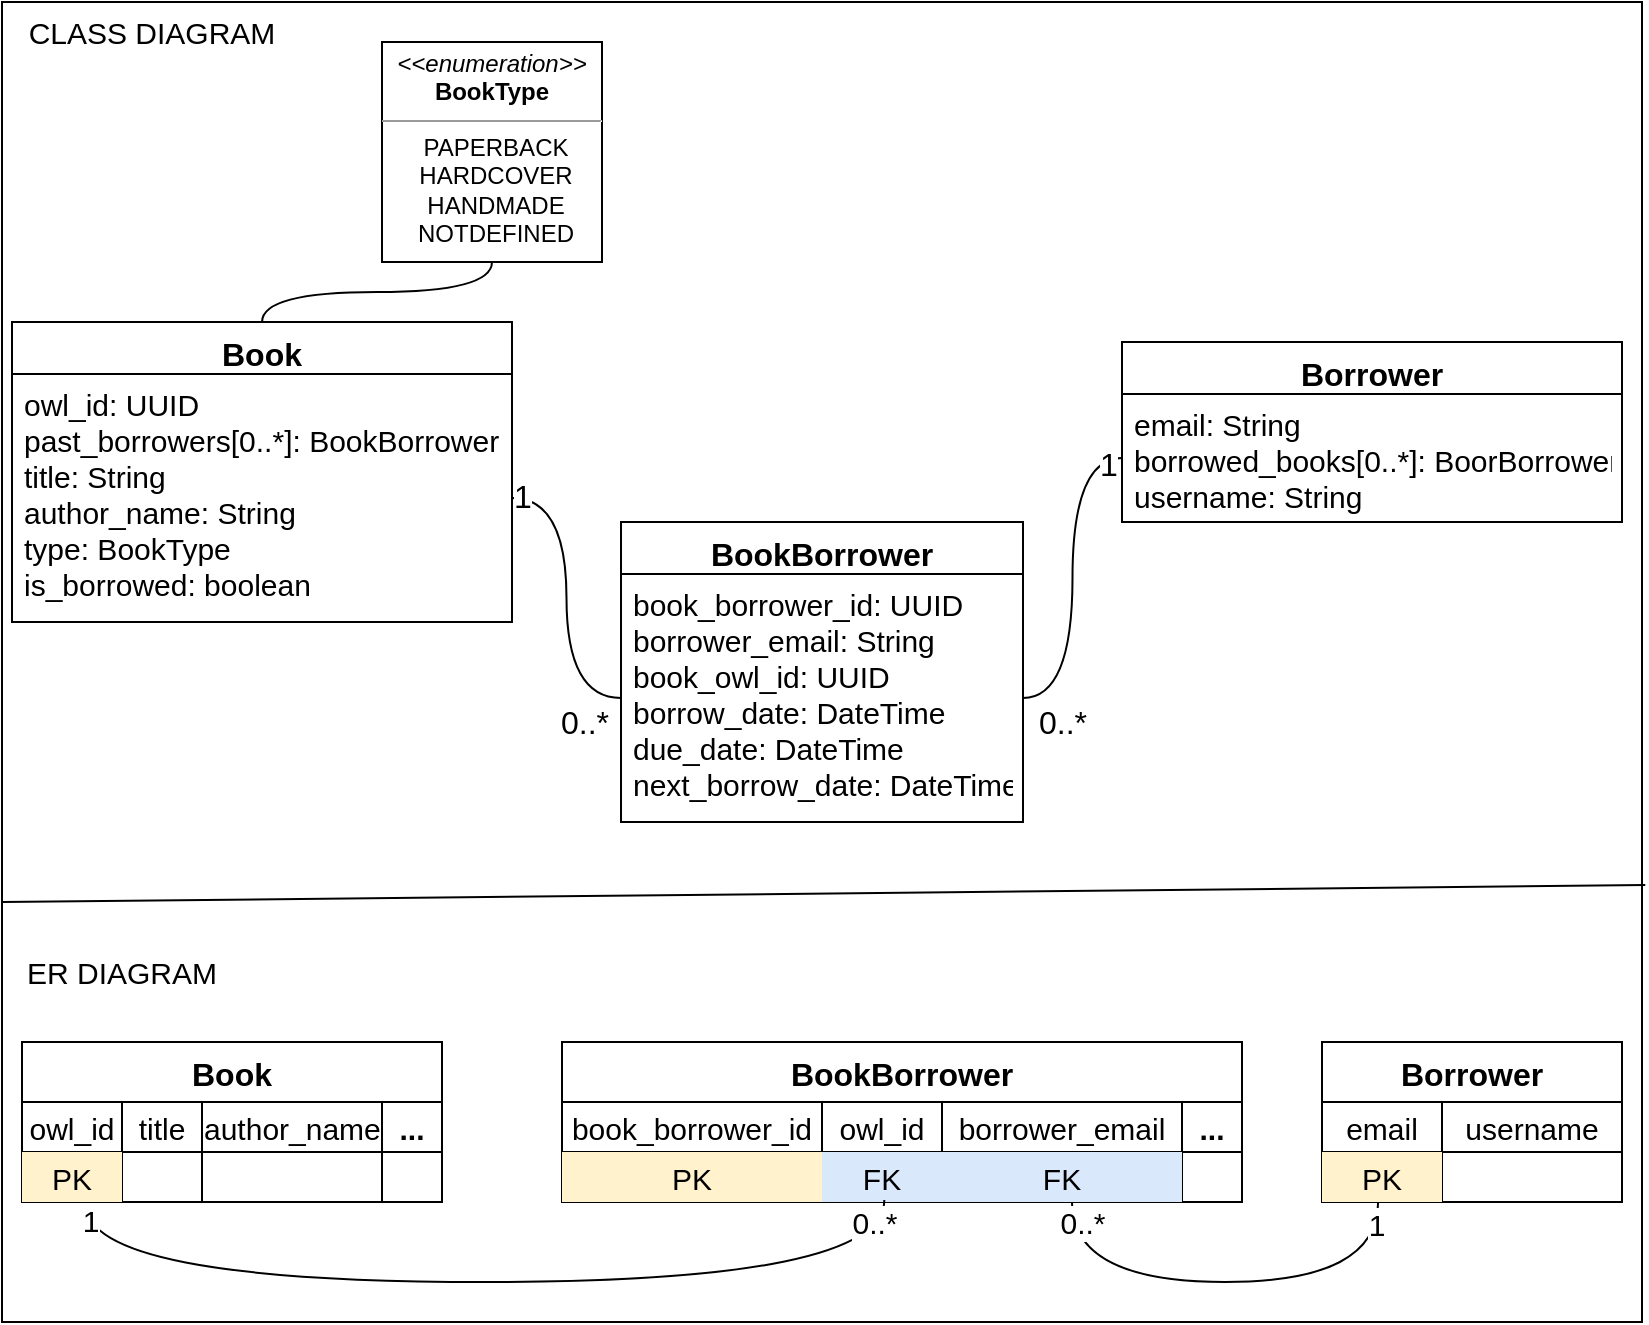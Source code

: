 <mxfile version="20.8.4" type="device"><diagram id="zBIR7R4qxC9TFQk_XNGo" name="Page-1"><mxGraphModel dx="880" dy="544" grid="1" gridSize="10" guides="1" tooltips="1" connect="1" arrows="1" fold="1" page="1" pageScale="1" pageWidth="827" pageHeight="1169" background="none" math="0" shadow="0"><root><mxCell id="0"/><mxCell id="1" parent="0"/><mxCell id="doiPU5CwBhZXD-44V-gz-80" value="" style="rounded=0;whiteSpace=wrap;html=1;fontSize=15;" parent="1" vertex="1"><mxGeometry width="820" height="660" as="geometry"/></mxCell><mxCell id="doiPU5CwBhZXD-44V-gz-1" value="Book" style="swimlane;fontStyle=1;align=center;verticalAlign=top;childLayout=stackLayout;horizontal=1;startSize=26;horizontalStack=0;resizeParent=1;resizeParentMax=0;resizeLast=0;collapsible=1;marginBottom=0;fontSize=16;" parent="1" vertex="1"><mxGeometry x="5" y="160" width="250" height="150" as="geometry"/></mxCell><mxCell id="doiPU5CwBhZXD-44V-gz-2" value="owl_id: UUID&#10;past_borrowers[0..*]: BookBorrower&#10;title: String&#10;author_name: String&#10;type: BookType&#10;is_borrowed: boolean" style="text;strokeColor=none;fillColor=none;align=left;verticalAlign=top;spacingLeft=4;spacingRight=4;overflow=hidden;rotatable=0;points=[[0,0.5],[1,0.5]];portConstraint=eastwest;fontSize=15;" parent="doiPU5CwBhZXD-44V-gz-1" vertex="1"><mxGeometry y="26" width="250" height="124" as="geometry"/></mxCell><mxCell id="doiPU5CwBhZXD-44V-gz-10" value="&lt;p style=&quot;margin: 4px 0px 0px;&quot;&gt;&lt;i&gt;&amp;lt;&amp;lt;enumeration&amp;gt;&amp;gt;&lt;/i&gt;&lt;br&gt;&lt;b&gt;BookType&lt;/b&gt;&lt;/p&gt;&lt;hr size=&quot;1&quot;&gt;&lt;p style=&quot;margin:0px;margin-left:4px;&quot;&gt;PAPERBACK&lt;/p&gt;&lt;p style=&quot;margin:0px;margin-left:4px;&quot;&gt;HARDCOVER&lt;/p&gt;&lt;p style=&quot;margin:0px;margin-left:4px;&quot;&gt;HANDMADE&lt;/p&gt;&lt;p style=&quot;margin:0px;margin-left:4px;&quot;&gt;NOTDEFINED&lt;/p&gt;" style="verticalAlign=top;align=center;overflow=fill;fontSize=12;fontFamily=Helvetica;html=1;" parent="1" vertex="1"><mxGeometry x="190" y="20" width="110" height="110" as="geometry"/></mxCell><mxCell id="doiPU5CwBhZXD-44V-gz-15" value="BookBorrower" style="swimlane;fontStyle=1;align=center;verticalAlign=top;childLayout=stackLayout;horizontal=1;startSize=26;horizontalStack=0;resizeParent=1;resizeParentMax=0;resizeLast=0;collapsible=1;marginBottom=0;fontSize=16;" parent="1" vertex="1"><mxGeometry x="309.5" y="260" width="201" height="150" as="geometry"/></mxCell><mxCell id="doiPU5CwBhZXD-44V-gz-16" value="book_borrower_id: UUID&#10;borrower_email: String&#10;book_owl_id: UUID&#10;borrow_date: DateTime&#10;due_date: DateTime&#10;next_borrow_date: DateTime" style="text;strokeColor=none;fillColor=none;align=left;verticalAlign=top;spacingLeft=4;spacingRight=4;overflow=hidden;rotatable=0;points=[[0,0.5],[1,0.5]];portConstraint=eastwest;fontSize=15;" parent="doiPU5CwBhZXD-44V-gz-15" vertex="1"><mxGeometry y="26" width="201" height="124" as="geometry"/></mxCell><mxCell id="doiPU5CwBhZXD-44V-gz-19" value="Borrower" style="swimlane;fontStyle=1;align=center;verticalAlign=top;childLayout=stackLayout;horizontal=1;startSize=26;horizontalStack=0;resizeParent=1;resizeParentMax=0;resizeLast=0;collapsible=1;marginBottom=0;fontSize=16;" parent="1" vertex="1"><mxGeometry x="560" y="170" width="250" height="90" as="geometry"/></mxCell><mxCell id="doiPU5CwBhZXD-44V-gz-20" value="email: String&#10;borrowed_books[0..*]: BoorBorrower&#10;username: String" style="text;strokeColor=none;fillColor=none;align=left;verticalAlign=top;spacingLeft=4;spacingRight=4;overflow=hidden;rotatable=0;points=[[0,0.5],[1,0.5]];portConstraint=eastwest;fontSize=15;" parent="doiPU5CwBhZXD-44V-gz-19" vertex="1"><mxGeometry y="26" width="250" height="64" as="geometry"/></mxCell><mxCell id="doiPU5CwBhZXD-44V-gz-23" value="" style="endArrow=none;html=1;rounded=0;fontSize=12;startSize=8;endSize=8;curved=1;entryX=1;entryY=0.5;entryDx=0;entryDy=0;edgeStyle=orthogonalEdgeStyle;" parent="1" source="doiPU5CwBhZXD-44V-gz-16" target="doiPU5CwBhZXD-44V-gz-2" edge="1"><mxGeometry width="50" height="50" relative="1" as="geometry"><mxPoint x="260" y="238" as="sourcePoint"/><mxPoint x="450" y="220" as="targetPoint"/></mxGeometry></mxCell><mxCell id="doiPU5CwBhZXD-44V-gz-32" value="1" style="edgeLabel;html=1;align=center;verticalAlign=middle;resizable=0;points=[];fontSize=16;" parent="doiPU5CwBhZXD-44V-gz-23" vertex="1" connectable="0"><mxGeometry x="0.941" y="-1" relative="1" as="geometry"><mxPoint as="offset"/></mxGeometry></mxCell><mxCell id="doiPU5CwBhZXD-44V-gz-33" value="0..*" style="edgeLabel;html=1;align=center;verticalAlign=middle;resizable=0;points=[];fontSize=16;" parent="doiPU5CwBhZXD-44V-gz-23" vertex="1" connectable="0"><mxGeometry x="-0.93" relative="1" as="geometry"><mxPoint x="-13" y="12" as="offset"/></mxGeometry></mxCell><mxCell id="doiPU5CwBhZXD-44V-gz-24" value="" style="endArrow=none;html=1;rounded=0;fontSize=12;startSize=8;endSize=8;curved=1;entryX=0.5;entryY=1;entryDx=0;entryDy=0;exitX=0.5;exitY=0;exitDx=0;exitDy=0;edgeStyle=orthogonalEdgeStyle;" parent="1" source="doiPU5CwBhZXD-44V-gz-1" target="doiPU5CwBhZXD-44V-gz-10" edge="1"><mxGeometry width="50" height="50" relative="1" as="geometry"><mxPoint x="400" y="270" as="sourcePoint"/><mxPoint x="450" y="220" as="targetPoint"/></mxGeometry></mxCell><mxCell id="doiPU5CwBhZXD-44V-gz-31" value="" style="endArrow=none;html=1;rounded=0;fontSize=12;startSize=8;endSize=8;curved=1;exitX=1;exitY=0.5;exitDx=0;exitDy=0;entryX=0;entryY=0.5;entryDx=0;entryDy=0;edgeStyle=orthogonalEdgeStyle;" parent="1" source="doiPU5CwBhZXD-44V-gz-16" target="doiPU5CwBhZXD-44V-gz-20" edge="1"><mxGeometry width="50" height="50" relative="1" as="geometry"><mxPoint x="360" y="300" as="sourcePoint"/><mxPoint x="680" y="350" as="targetPoint"/></mxGeometry></mxCell><mxCell id="doiPU5CwBhZXD-44V-gz-34" value="0..*" style="edgeLabel;html=1;align=center;verticalAlign=middle;resizable=0;points=[];fontSize=16;" parent="doiPU5CwBhZXD-44V-gz-31" vertex="1" connectable="0"><mxGeometry x="-0.891" y="6" relative="1" as="geometry"><mxPoint x="10" y="18" as="offset"/></mxGeometry></mxCell><mxCell id="doiPU5CwBhZXD-44V-gz-35" value="1" style="edgeLabel;html=1;align=center;verticalAlign=middle;resizable=0;points=[];fontSize=16;" parent="doiPU5CwBhZXD-44V-gz-31" vertex="1" connectable="0"><mxGeometry x="0.915" y="-3" relative="1" as="geometry"><mxPoint as="offset"/></mxGeometry></mxCell><mxCell id="doiPU5CwBhZXD-44V-gz-36" value="Book" style="shape=table;startSize=30;container=1;collapsible=0;childLayout=tableLayout;fontStyle=1;align=center;fontSize=16;" parent="1" vertex="1"><mxGeometry x="10" y="520" width="210" height="80" as="geometry"/></mxCell><mxCell id="doiPU5CwBhZXD-44V-gz-37" value="" style="shape=tableRow;horizontal=0;startSize=0;swimlaneHead=0;swimlaneBody=0;top=0;left=0;bottom=0;right=0;collapsible=0;dropTarget=0;fillColor=none;points=[[0,0.5],[1,0.5]];portConstraint=eastwest;fontSize=16;" parent="doiPU5CwBhZXD-44V-gz-36" vertex="1"><mxGeometry y="30" width="210" height="25" as="geometry"/></mxCell><mxCell id="doiPU5CwBhZXD-44V-gz-38" value="owl_id" style="shape=partialRectangle;html=1;whiteSpace=wrap;connectable=0;fillColor=none;top=0;left=0;bottom=0;right=0;overflow=hidden;fontSize=15;" parent="doiPU5CwBhZXD-44V-gz-37" vertex="1"><mxGeometry width="50" height="25" as="geometry"><mxRectangle width="50" height="25" as="alternateBounds"/></mxGeometry></mxCell><mxCell id="doiPU5CwBhZXD-44V-gz-39" value="title" style="shape=partialRectangle;html=1;whiteSpace=wrap;connectable=0;fillColor=none;top=0;left=0;bottom=0;right=0;overflow=hidden;fontSize=15;" parent="doiPU5CwBhZXD-44V-gz-37" vertex="1"><mxGeometry x="50" width="40" height="25" as="geometry"><mxRectangle width="40" height="25" as="alternateBounds"/></mxGeometry></mxCell><mxCell id="doiPU5CwBhZXD-44V-gz-40" value="author_name" style="shape=partialRectangle;html=1;whiteSpace=wrap;connectable=0;fillColor=none;top=0;left=0;bottom=0;right=0;overflow=hidden;fontSize=15;" parent="doiPU5CwBhZXD-44V-gz-37" vertex="1"><mxGeometry x="90" width="90" height="25" as="geometry"><mxRectangle width="90" height="25" as="alternateBounds"/></mxGeometry></mxCell><mxCell id="doiPU5CwBhZXD-44V-gz-49" value="&lt;b&gt;...&lt;/b&gt;" style="shape=partialRectangle;html=1;whiteSpace=wrap;connectable=0;fillColor=none;top=0;left=0;bottom=0;right=0;overflow=hidden;fontSize=15;" parent="doiPU5CwBhZXD-44V-gz-37" vertex="1"><mxGeometry x="180" width="30" height="25" as="geometry"><mxRectangle width="30" height="25" as="alternateBounds"/></mxGeometry></mxCell><mxCell id="doiPU5CwBhZXD-44V-gz-41" value="" style="shape=tableRow;horizontal=0;startSize=0;swimlaneHead=0;swimlaneBody=0;top=0;left=0;bottom=0;right=0;collapsible=0;dropTarget=0;fillColor=none;points=[[0,0.5],[1,0.5]];portConstraint=eastwest;fontSize=16;" parent="doiPU5CwBhZXD-44V-gz-36" vertex="1"><mxGeometry y="55" width="210" height="25" as="geometry"/></mxCell><mxCell id="doiPU5CwBhZXD-44V-gz-42" value="PK" style="shape=partialRectangle;html=1;whiteSpace=wrap;connectable=0;fillColor=#fff2cc;top=0;left=0;bottom=0;right=0;overflow=hidden;fontSize=15;strokeColor=#d6b656;" parent="doiPU5CwBhZXD-44V-gz-41" vertex="1"><mxGeometry width="50" height="25" as="geometry"><mxRectangle width="50" height="25" as="alternateBounds"/></mxGeometry></mxCell><mxCell id="doiPU5CwBhZXD-44V-gz-43" value="" style="shape=partialRectangle;html=1;whiteSpace=wrap;connectable=0;fillColor=none;top=0;left=0;bottom=0;right=0;overflow=hidden;fontSize=15;" parent="doiPU5CwBhZXD-44V-gz-41" vertex="1"><mxGeometry x="50" width="40" height="25" as="geometry"><mxRectangle width="40" height="25" as="alternateBounds"/></mxGeometry></mxCell><mxCell id="doiPU5CwBhZXD-44V-gz-44" value="" style="shape=partialRectangle;html=1;whiteSpace=wrap;connectable=0;fillColor=none;top=0;left=0;bottom=0;right=0;overflow=hidden;fontSize=15;" parent="doiPU5CwBhZXD-44V-gz-41" vertex="1"><mxGeometry x="90" width="90" height="25" as="geometry"><mxRectangle width="90" height="25" as="alternateBounds"/></mxGeometry></mxCell><mxCell id="doiPU5CwBhZXD-44V-gz-50" style="shape=partialRectangle;html=1;whiteSpace=wrap;connectable=0;fillColor=none;top=0;left=0;bottom=0;right=0;overflow=hidden;fontSize=15;" parent="doiPU5CwBhZXD-44V-gz-41" vertex="1"><mxGeometry x="180" width="30" height="25" as="geometry"><mxRectangle width="30" height="25" as="alternateBounds"/></mxGeometry></mxCell><mxCell id="doiPU5CwBhZXD-44V-gz-51" value="BookBorrower" style="shape=table;startSize=30;container=1;collapsible=0;childLayout=tableLayout;fontStyle=1;align=center;fontSize=16;" parent="1" vertex="1"><mxGeometry x="280" y="520" width="340" height="80" as="geometry"/></mxCell><mxCell id="doiPU5CwBhZXD-44V-gz-52" value="" style="shape=tableRow;horizontal=0;startSize=0;swimlaneHead=0;swimlaneBody=0;top=0;left=0;bottom=0;right=0;collapsible=0;dropTarget=0;fillColor=none;points=[[0,0.5],[1,0.5]];portConstraint=eastwest;fontSize=16;" parent="doiPU5CwBhZXD-44V-gz-51" vertex="1"><mxGeometry y="30" width="340" height="25" as="geometry"/></mxCell><mxCell id="doiPU5CwBhZXD-44V-gz-53" value="book_borrower_id" style="shape=partialRectangle;html=1;whiteSpace=wrap;connectable=0;fillColor=none;top=0;left=0;bottom=0;right=0;overflow=hidden;fontSize=15;" parent="doiPU5CwBhZXD-44V-gz-52" vertex="1"><mxGeometry width="130" height="25" as="geometry"><mxRectangle width="130" height="25" as="alternateBounds"/></mxGeometry></mxCell><mxCell id="doiPU5CwBhZXD-44V-gz-54" value="owl_id" style="shape=partialRectangle;html=1;whiteSpace=wrap;connectable=0;fillColor=none;top=0;left=0;bottom=0;right=0;overflow=hidden;fontSize=15;" parent="doiPU5CwBhZXD-44V-gz-52" vertex="1"><mxGeometry x="130" width="60" height="25" as="geometry"><mxRectangle width="60" height="25" as="alternateBounds"/></mxGeometry></mxCell><mxCell id="doiPU5CwBhZXD-44V-gz-55" value="borrower_email" style="shape=partialRectangle;html=1;whiteSpace=wrap;connectable=0;fillColor=none;top=0;left=0;bottom=0;right=0;overflow=hidden;fontSize=15;" parent="doiPU5CwBhZXD-44V-gz-52" vertex="1"><mxGeometry x="190" width="120" height="25" as="geometry"><mxRectangle width="120" height="25" as="alternateBounds"/></mxGeometry></mxCell><mxCell id="doiPU5CwBhZXD-44V-gz-56" value="&lt;b&gt;...&lt;/b&gt;" style="shape=partialRectangle;html=1;whiteSpace=wrap;connectable=0;fillColor=none;top=0;left=0;bottom=0;right=0;overflow=hidden;fontSize=15;" parent="doiPU5CwBhZXD-44V-gz-52" vertex="1"><mxGeometry x="310" width="30" height="25" as="geometry"><mxRectangle width="30" height="25" as="alternateBounds"/></mxGeometry></mxCell><mxCell id="doiPU5CwBhZXD-44V-gz-57" value="" style="shape=tableRow;horizontal=0;startSize=0;swimlaneHead=0;swimlaneBody=0;top=0;left=0;bottom=0;right=0;collapsible=0;dropTarget=0;fillColor=none;points=[[0,0.5],[1,0.5]];portConstraint=eastwest;fontSize=16;" parent="doiPU5CwBhZXD-44V-gz-51" vertex="1"><mxGeometry y="55" width="340" height="25" as="geometry"/></mxCell><mxCell id="doiPU5CwBhZXD-44V-gz-58" value="PK" style="shape=partialRectangle;html=1;whiteSpace=wrap;connectable=0;fillColor=#fff2cc;top=0;left=0;bottom=0;right=0;overflow=hidden;fontSize=15;strokeColor=#d6b656;" parent="doiPU5CwBhZXD-44V-gz-57" vertex="1"><mxGeometry width="130" height="25" as="geometry"><mxRectangle width="130" height="25" as="alternateBounds"/></mxGeometry></mxCell><mxCell id="doiPU5CwBhZXD-44V-gz-59" value="FK" style="shape=partialRectangle;html=1;whiteSpace=wrap;connectable=0;fillColor=#dae8fc;top=0;left=0;bottom=0;right=0;overflow=hidden;fontSize=15;strokeColor=#6c8ebf;" parent="doiPU5CwBhZXD-44V-gz-57" vertex="1"><mxGeometry x="130" width="60" height="25" as="geometry"><mxRectangle width="60" height="25" as="alternateBounds"/></mxGeometry></mxCell><mxCell id="doiPU5CwBhZXD-44V-gz-60" value="FK" style="shape=partialRectangle;html=1;whiteSpace=wrap;connectable=0;fillColor=#dae8fc;top=0;left=0;bottom=0;right=0;overflow=hidden;fontSize=15;strokeColor=#6c8ebf;" parent="doiPU5CwBhZXD-44V-gz-57" vertex="1"><mxGeometry x="190" width="120" height="25" as="geometry"><mxRectangle width="120" height="25" as="alternateBounds"/></mxGeometry></mxCell><mxCell id="doiPU5CwBhZXD-44V-gz-61" style="shape=partialRectangle;html=1;whiteSpace=wrap;connectable=0;fillColor=none;top=0;left=0;bottom=0;right=0;overflow=hidden;fontSize=15;" parent="doiPU5CwBhZXD-44V-gz-57" vertex="1"><mxGeometry x="310" width="30" height="25" as="geometry"><mxRectangle width="30" height="25" as="alternateBounds"/></mxGeometry></mxCell><mxCell id="doiPU5CwBhZXD-44V-gz-62" value="Borrower" style="shape=table;startSize=30;container=1;collapsible=0;childLayout=tableLayout;fontStyle=1;align=center;fontSize=16;" parent="1" vertex="1"><mxGeometry x="660" y="520" width="150" height="80" as="geometry"/></mxCell><mxCell id="doiPU5CwBhZXD-44V-gz-63" value="" style="shape=tableRow;horizontal=0;startSize=0;swimlaneHead=0;swimlaneBody=0;top=0;left=0;bottom=0;right=0;collapsible=0;dropTarget=0;fillColor=none;points=[[0,0.5],[1,0.5]];portConstraint=eastwest;fontSize=16;" parent="doiPU5CwBhZXD-44V-gz-62" vertex="1"><mxGeometry y="30" width="150" height="25" as="geometry"/></mxCell><mxCell id="doiPU5CwBhZXD-44V-gz-64" value="email" style="shape=partialRectangle;html=1;whiteSpace=wrap;connectable=0;fillColor=none;top=0;left=0;bottom=0;right=0;overflow=hidden;fontSize=15;" parent="doiPU5CwBhZXD-44V-gz-63" vertex="1"><mxGeometry width="60" height="25" as="geometry"><mxRectangle width="60" height="25" as="alternateBounds"/></mxGeometry></mxCell><mxCell id="doiPU5CwBhZXD-44V-gz-65" value="username" style="shape=partialRectangle;html=1;whiteSpace=wrap;connectable=0;fillColor=none;top=0;left=0;bottom=0;right=0;overflow=hidden;fontSize=15;" parent="doiPU5CwBhZXD-44V-gz-63" vertex="1"><mxGeometry x="60" width="90" height="25" as="geometry"><mxRectangle width="90" height="25" as="alternateBounds"/></mxGeometry></mxCell><mxCell id="doiPU5CwBhZXD-44V-gz-68" value="" style="shape=tableRow;horizontal=0;startSize=0;swimlaneHead=0;swimlaneBody=0;top=0;left=0;bottom=0;right=0;collapsible=0;dropTarget=0;fillColor=none;points=[[0,0.5],[1,0.5]];portConstraint=eastwest;fontSize=16;" parent="doiPU5CwBhZXD-44V-gz-62" vertex="1"><mxGeometry y="55" width="150" height="25" as="geometry"/></mxCell><mxCell id="doiPU5CwBhZXD-44V-gz-69" value="PK" style="shape=partialRectangle;html=1;whiteSpace=wrap;connectable=0;fillColor=#fff2cc;top=0;left=0;bottom=0;right=0;overflow=hidden;fontSize=15;strokeColor=#d6b656;" parent="doiPU5CwBhZXD-44V-gz-68" vertex="1"><mxGeometry width="60" height="25" as="geometry"><mxRectangle width="60" height="25" as="alternateBounds"/></mxGeometry></mxCell><mxCell id="doiPU5CwBhZXD-44V-gz-70" value="" style="shape=partialRectangle;html=1;whiteSpace=wrap;connectable=0;fillColor=none;top=0;left=0;bottom=0;right=0;overflow=hidden;fontSize=15;" parent="doiPU5CwBhZXD-44V-gz-68" vertex="1"><mxGeometry x="60" width="90" height="25" as="geometry"><mxRectangle width="90" height="25" as="alternateBounds"/></mxGeometry></mxCell><mxCell id="doiPU5CwBhZXD-44V-gz-73" value="" style="endArrow=none;html=1;rounded=0;fontSize=15;startSize=8;endSize=8;curved=1;edgeStyle=orthogonalEdgeStyle;exitX=0.474;exitY=0.96;exitDx=0;exitDy=0;exitPerimeter=0;entryX=0.152;entryY=1.04;entryDx=0;entryDy=0;entryPerimeter=0;" parent="1" source="doiPU5CwBhZXD-44V-gz-57" target="doiPU5CwBhZXD-44V-gz-41" edge="1"><mxGeometry width="50" height="50" relative="1" as="geometry"><mxPoint x="420" y="670" as="sourcePoint"/><mxPoint x="60" y="670" as="targetPoint"/><Array as="points"><mxPoint x="441" y="640"/><mxPoint x="42" y="640"/></Array></mxGeometry></mxCell><mxCell id="doiPU5CwBhZXD-44V-gz-76" value="1" style="edgeLabel;html=1;align=center;verticalAlign=middle;resizable=0;points=[];fontSize=15;" parent="doiPU5CwBhZXD-44V-gz-73" vertex="1" connectable="0"><mxGeometry x="0.968" y="-2" relative="1" as="geometry"><mxPoint as="offset"/></mxGeometry></mxCell><mxCell id="doiPU5CwBhZXD-44V-gz-77" value="0..*" style="edgeLabel;html=1;align=center;verticalAlign=middle;resizable=0;points=[];fontSize=15;" parent="doiPU5CwBhZXD-44V-gz-73" vertex="1" connectable="0"><mxGeometry x="-0.956" y="-5" relative="1" as="geometry"><mxPoint as="offset"/></mxGeometry></mxCell><mxCell id="doiPU5CwBhZXD-44V-gz-75" value="" style="endArrow=none;html=1;rounded=0;fontSize=15;startSize=8;endSize=8;curved=1;edgeStyle=orthogonalEdgeStyle;entryX=0.75;entryY=1;entryDx=0;entryDy=0;exitX=0.187;exitY=1;exitDx=0;exitDy=0;exitPerimeter=0;" parent="1" source="doiPU5CwBhZXD-44V-gz-68" target="doiPU5CwBhZXD-44V-gz-51" edge="1"><mxGeometry width="50" height="50" relative="1" as="geometry"><mxPoint x="500" y="700" as="sourcePoint"/><mxPoint x="550" y="650" as="targetPoint"/><Array as="points"><mxPoint x="688" y="640"/><mxPoint x="535" y="640"/></Array></mxGeometry></mxCell><mxCell id="doiPU5CwBhZXD-44V-gz-78" value="1" style="edgeLabel;html=1;align=center;verticalAlign=middle;resizable=0;points=[];fontSize=15;" parent="doiPU5CwBhZXD-44V-gz-75" vertex="1" connectable="0"><mxGeometry x="-0.909" y="-1" relative="1" as="geometry"><mxPoint as="offset"/></mxGeometry></mxCell><mxCell id="doiPU5CwBhZXD-44V-gz-79" value="0..*" style="edgeLabel;html=1;align=center;verticalAlign=middle;resizable=0;points=[];fontSize=15;" parent="doiPU5CwBhZXD-44V-gz-75" vertex="1" connectable="0"><mxGeometry x="0.94" y="-2" relative="1" as="geometry"><mxPoint x="3" y="3" as="offset"/></mxGeometry></mxCell><mxCell id="doiPU5CwBhZXD-44V-gz-81" value="CLASS DIAGRAM" style="text;html=1;strokeColor=none;fillColor=none;align=center;verticalAlign=middle;whiteSpace=wrap;rounded=0;fontSize=15;" parent="1" vertex="1"><mxGeometry width="150" height="30" as="geometry"/></mxCell><mxCell id="doiPU5CwBhZXD-44V-gz-82" value="ER DIAGRAM" style="text;html=1;strokeColor=none;fillColor=none;align=center;verticalAlign=middle;whiteSpace=wrap;rounded=0;fontSize=15;" parent="1" vertex="1"><mxGeometry y="470" width="120" height="30" as="geometry"/></mxCell><mxCell id="doiPU5CwBhZXD-44V-gz-83" value="" style="endArrow=none;html=1;rounded=0;fontSize=15;startSize=8;endSize=8;curved=1;entryX=1.002;entryY=0.669;entryDx=0;entryDy=0;entryPerimeter=0;" parent="1" target="doiPU5CwBhZXD-44V-gz-80" edge="1"><mxGeometry width="50" height="50" relative="1" as="geometry"><mxPoint y="450" as="sourcePoint"/><mxPoint x="340" y="450" as="targetPoint"/></mxGeometry></mxCell></root></mxGraphModel></diagram></mxfile>